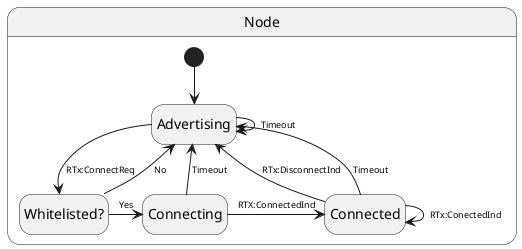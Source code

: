 @startuml
hide empty description

skinparam Arrow {
  FontSize 9
}

state comp as "Node" {


state Advertising
state Connecting
state Connected

state CP_whitelisted as "Whitelisted?"

[*] --> Advertising

Advertising --> Advertising : Timeout

Advertising --> CP_whitelisted : RTx:ConnectReq


CP_whitelisted -> Connecting : Yes
CP_whitelisted -up-> Advertising : No

Connecting --> Advertising : Timeout

Connecting -> Connected : RTX:ConnectedInd
Connected --> Advertising : RTx:DisconnectInd
Connected --> Advertising : Timeout

Connected --> Connected : RTx:ConectedInd
}
@enduml